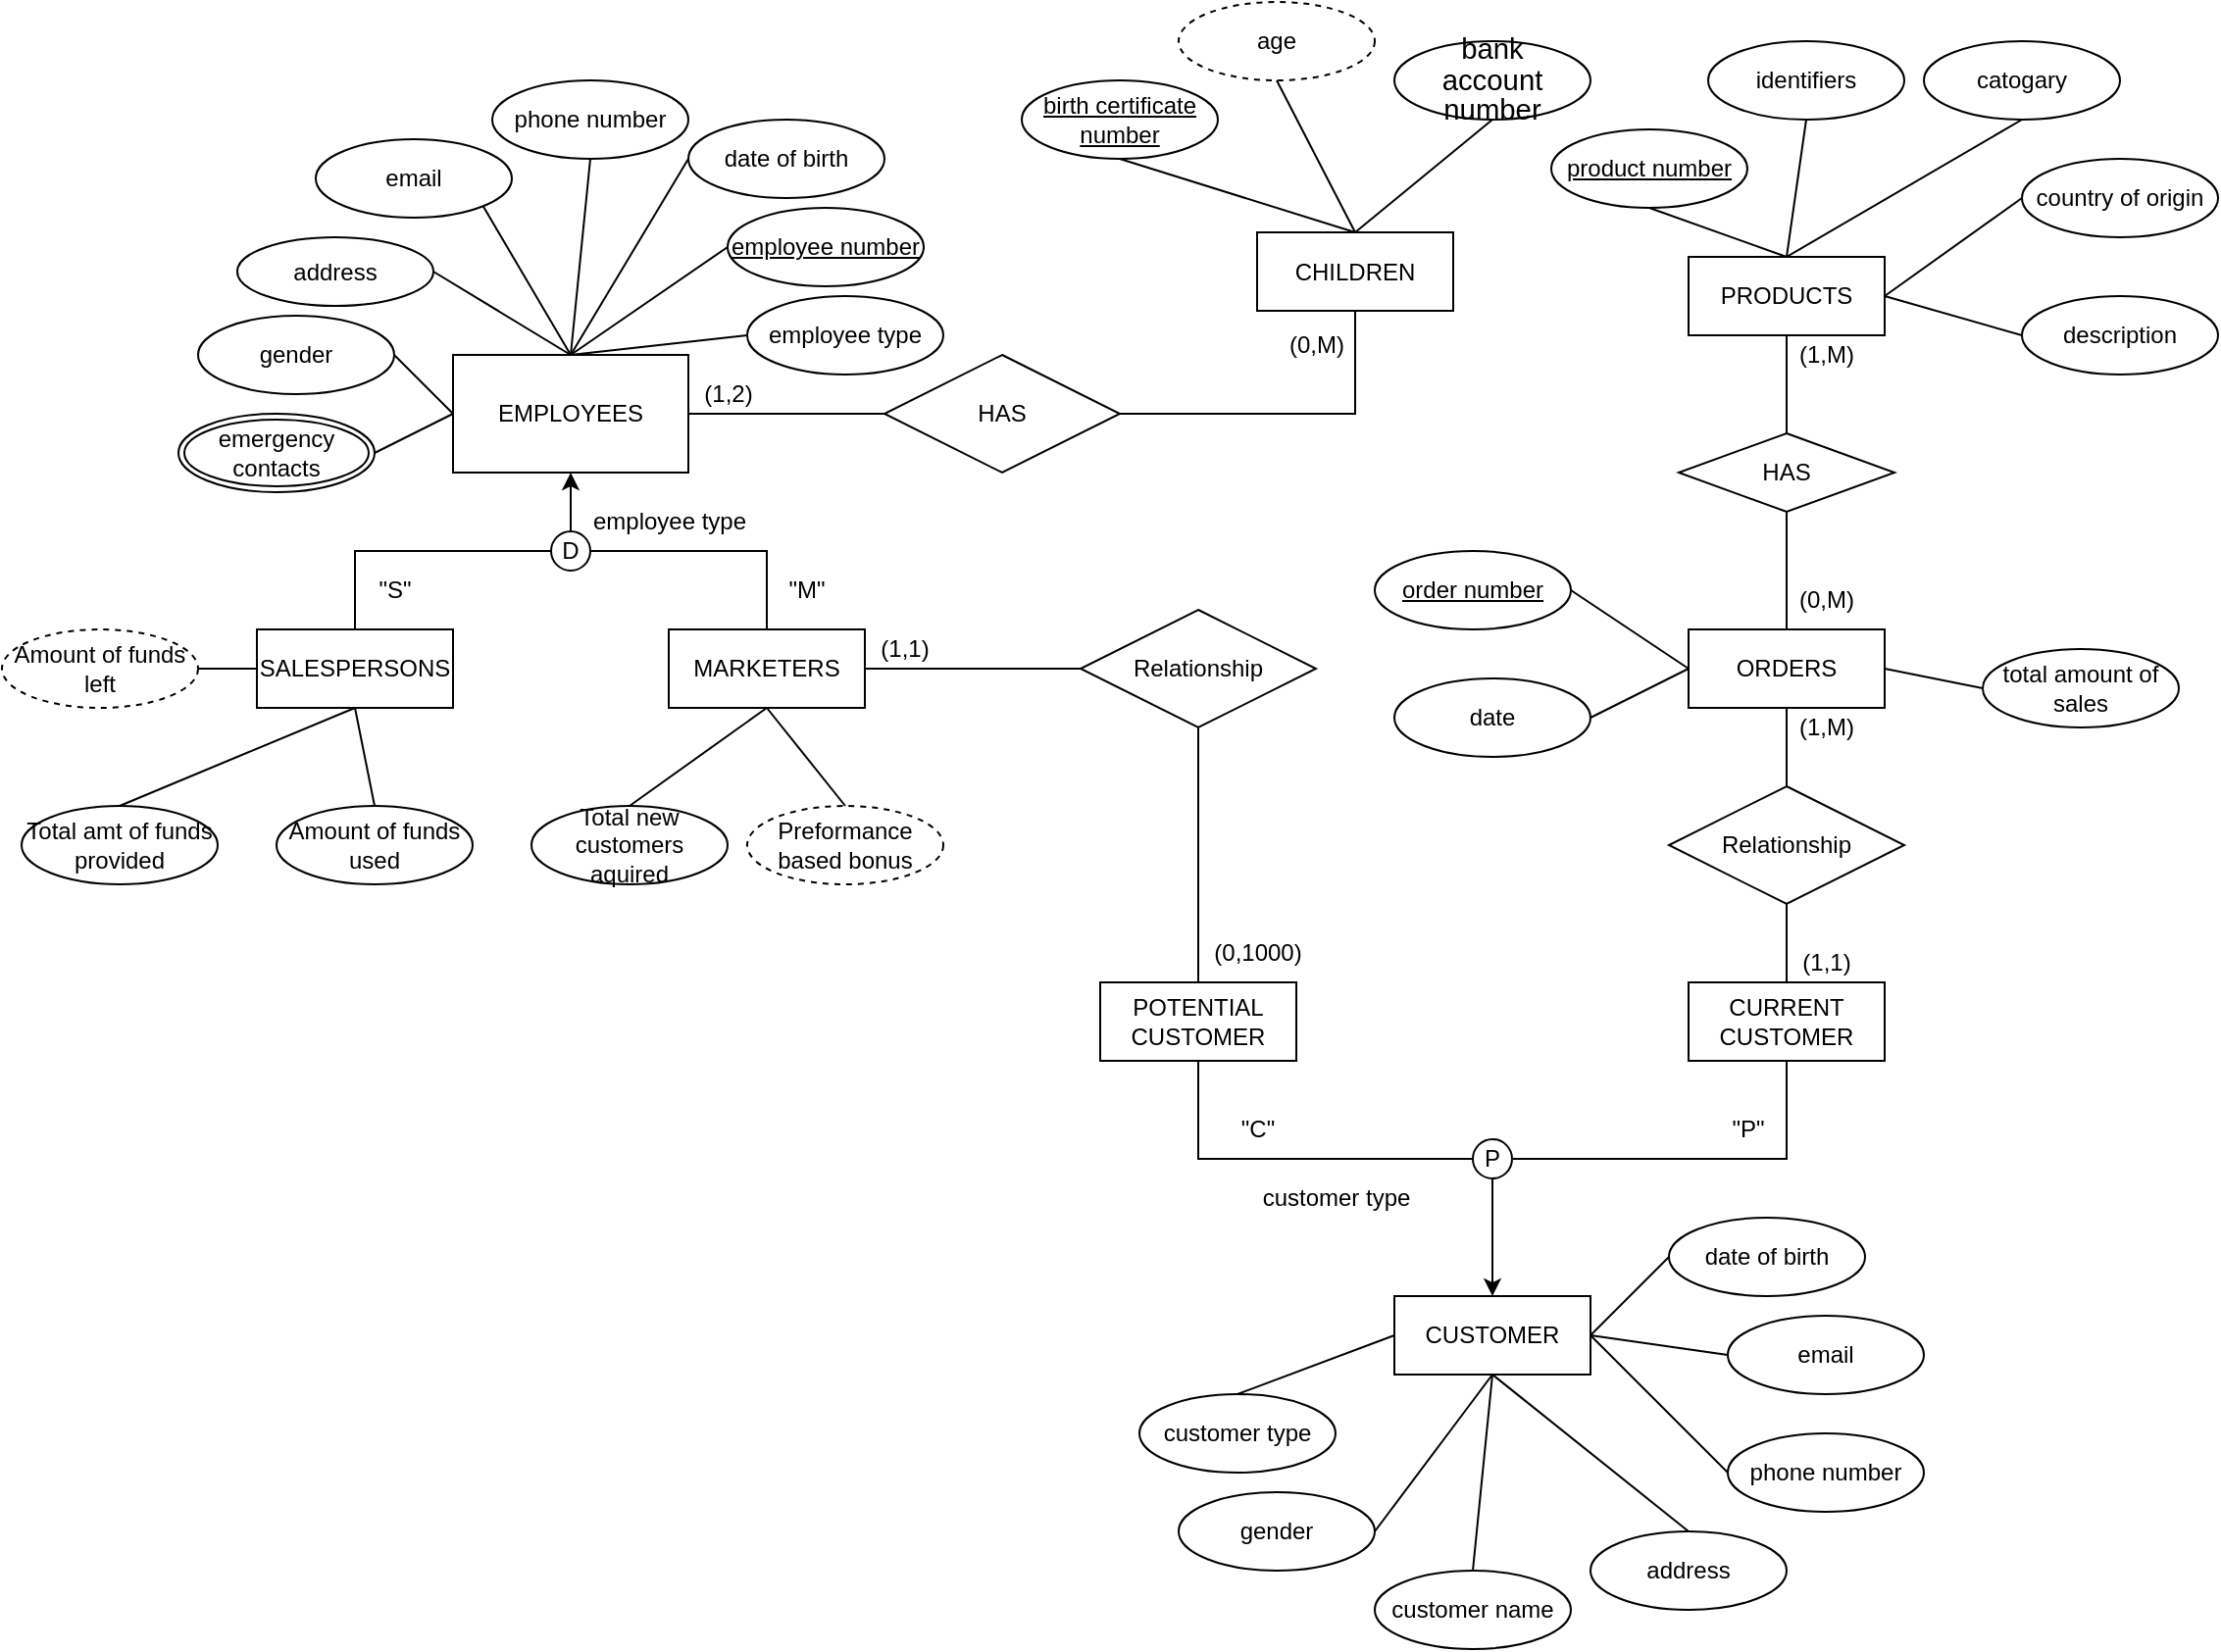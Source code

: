 <mxfile version="20.2.7" type="github">
  <diagram id="e1zUzhsnCRrdWpLBbAli" name="Page-1">
    <mxGraphModel dx="921" dy="1693" grid="1" gridSize="10" guides="1" tooltips="1" connect="1" arrows="1" fold="1" page="1" pageScale="1" pageWidth="850" pageHeight="1100" math="0" shadow="0">
      <root>
        <mxCell id="0" />
        <mxCell id="1" parent="0" />
        <mxCell id="tXfOHVA1oxOeaPH2mBL1-1" value="EMPLOYEES" style="rounded=0;whiteSpace=wrap;html=1;" parent="1" vertex="1">
          <mxGeometry x="250" y="170" width="120" height="60" as="geometry" />
        </mxCell>
        <mxCell id="tXfOHVA1oxOeaPH2mBL1-3" value="employee number" style="ellipse;whiteSpace=wrap;html=1;align=center;fontStyle=4;" parent="1" vertex="1">
          <mxGeometry x="390" y="95" width="100" height="40" as="geometry" />
        </mxCell>
        <mxCell id="tXfOHVA1oxOeaPH2mBL1-5" value="email" style="ellipse;whiteSpace=wrap;html=1;align=center;" parent="1" vertex="1">
          <mxGeometry x="180" y="60" width="100" height="40" as="geometry" />
        </mxCell>
        <mxCell id="tXfOHVA1oxOeaPH2mBL1-6" value="address" style="ellipse;whiteSpace=wrap;html=1;align=center;" parent="1" vertex="1">
          <mxGeometry x="140" y="110" width="100" height="35" as="geometry" />
        </mxCell>
        <mxCell id="tXfOHVA1oxOeaPH2mBL1-7" value="SALESPERSONS" style="whiteSpace=wrap;html=1;align=center;" parent="1" vertex="1">
          <mxGeometry x="150" y="310" width="100" height="40" as="geometry" />
        </mxCell>
        <mxCell id="tXfOHVA1oxOeaPH2mBL1-8" value="MARKETERS" style="whiteSpace=wrap;html=1;align=center;" parent="1" vertex="1">
          <mxGeometry x="360" y="310" width="100" height="40" as="geometry" />
        </mxCell>
        <mxCell id="tXfOHVA1oxOeaPH2mBL1-9" value="D" style="ellipse;whiteSpace=wrap;html=1;aspect=fixed;" parent="1" vertex="1">
          <mxGeometry x="300" y="260" width="20" height="20" as="geometry" />
        </mxCell>
        <mxCell id="tXfOHVA1oxOeaPH2mBL1-11" value="" style="endArrow=none;html=1;rounded=0;entryX=0;entryY=0.5;entryDx=0;entryDy=0;exitX=0.5;exitY=0;exitDx=0;exitDy=0;" parent="1" source="tXfOHVA1oxOeaPH2mBL1-7" target="tXfOHVA1oxOeaPH2mBL1-9" edge="1">
          <mxGeometry width="50" height="50" relative="1" as="geometry">
            <mxPoint x="250" y="330" as="sourcePoint" />
            <mxPoint x="300" y="280" as="targetPoint" />
            <Array as="points">
              <mxPoint x="200" y="270" />
            </Array>
          </mxGeometry>
        </mxCell>
        <mxCell id="tXfOHVA1oxOeaPH2mBL1-12" value="" style="endArrow=none;html=1;rounded=0;entryX=1;entryY=0.5;entryDx=0;entryDy=0;exitX=0.5;exitY=0;exitDx=0;exitDy=0;" parent="1" source="tXfOHVA1oxOeaPH2mBL1-8" target="tXfOHVA1oxOeaPH2mBL1-9" edge="1">
          <mxGeometry width="50" height="50" relative="1" as="geometry">
            <mxPoint x="250" y="330" as="sourcePoint" />
            <mxPoint x="300" y="280" as="targetPoint" />
            <Array as="points">
              <mxPoint x="410" y="270" />
            </Array>
          </mxGeometry>
        </mxCell>
        <mxCell id="tXfOHVA1oxOeaPH2mBL1-14" value="gender" style="ellipse;whiteSpace=wrap;html=1;align=center;" parent="1" vertex="1">
          <mxGeometry x="120" y="150" width="100" height="40" as="geometry" />
        </mxCell>
        <mxCell id="tXfOHVA1oxOeaPH2mBL1-15" value="phone number" style="ellipse;whiteSpace=wrap;html=1;align=center;" parent="1" vertex="1">
          <mxGeometry x="270" y="30" width="100" height="40" as="geometry" />
        </mxCell>
        <mxCell id="tXfOHVA1oxOeaPH2mBL1-16" value="emergency contacts" style="ellipse;shape=doubleEllipse;margin=3;whiteSpace=wrap;html=1;align=center;" parent="1" vertex="1">
          <mxGeometry x="110" y="200" width="100" height="40" as="geometry" />
        </mxCell>
        <mxCell id="tXfOHVA1oxOeaPH2mBL1-17" value="date of birth" style="ellipse;whiteSpace=wrap;html=1;align=center;" parent="1" vertex="1">
          <mxGeometry x="370" y="50" width="100" height="40" as="geometry" />
        </mxCell>
        <mxCell id="tXfOHVA1oxOeaPH2mBL1-18" value="CHILDREN" style="whiteSpace=wrap;html=1;align=center;" parent="1" vertex="1">
          <mxGeometry x="660" y="107.5" width="100" height="40" as="geometry" />
        </mxCell>
        <mxCell id="tXfOHVA1oxOeaPH2mBL1-20" value="HAS" style="shape=rhombus;perimeter=rhombusPerimeter;whiteSpace=wrap;html=1;align=center;" parent="1" vertex="1">
          <mxGeometry x="470" y="170" width="120" height="60" as="geometry" />
        </mxCell>
        <mxCell id="tXfOHVA1oxOeaPH2mBL1-21" value="" style="endArrow=none;html=1;rounded=0;entryX=0;entryY=0.5;entryDx=0;entryDy=0;exitX=1;exitY=0.5;exitDx=0;exitDy=0;" parent="1" source="tXfOHVA1oxOeaPH2mBL1-1" target="tXfOHVA1oxOeaPH2mBL1-20" edge="1">
          <mxGeometry relative="1" as="geometry">
            <mxPoint x="370" y="200" as="sourcePoint" />
            <mxPoint x="590" y="230" as="targetPoint" />
          </mxGeometry>
        </mxCell>
        <mxCell id="tXfOHVA1oxOeaPH2mBL1-22" value="" style="endArrow=none;html=1;rounded=0;entryX=0.5;entryY=1;entryDx=0;entryDy=0;exitX=1;exitY=0.5;exitDx=0;exitDy=0;" parent="1" source="tXfOHVA1oxOeaPH2mBL1-20" target="tXfOHVA1oxOeaPH2mBL1-18" edge="1">
          <mxGeometry relative="1" as="geometry">
            <mxPoint x="470" y="300" as="sourcePoint" />
            <mxPoint x="630" y="300" as="targetPoint" />
            <Array as="points">
              <mxPoint x="710" y="200" />
            </Array>
          </mxGeometry>
        </mxCell>
        <mxCell id="tXfOHVA1oxOeaPH2mBL1-23" value="" style="endArrow=none;html=1;rounded=0;entryX=0;entryY=0.5;entryDx=0;entryDy=0;exitX=0.5;exitY=0;exitDx=0;exitDy=0;" parent="1" source="tXfOHVA1oxOeaPH2mBL1-1" target="tXfOHVA1oxOeaPH2mBL1-3" edge="1">
          <mxGeometry relative="1" as="geometry">
            <mxPoint x="380" y="210" as="sourcePoint" />
            <mxPoint x="480" y="210" as="targetPoint" />
          </mxGeometry>
        </mxCell>
        <mxCell id="tXfOHVA1oxOeaPH2mBL1-26" value="" style="endArrow=none;html=1;rounded=0;entryX=0.5;entryY=0;entryDx=0;entryDy=0;exitX=0;exitY=0.5;exitDx=0;exitDy=0;" parent="1" source="tXfOHVA1oxOeaPH2mBL1-17" target="tXfOHVA1oxOeaPH2mBL1-1" edge="1">
          <mxGeometry relative="1" as="geometry">
            <mxPoint x="340" y="200" as="sourcePoint" />
            <mxPoint x="420" y="145" as="targetPoint" />
          </mxGeometry>
        </mxCell>
        <mxCell id="tXfOHVA1oxOeaPH2mBL1-27" value="" style="endArrow=none;html=1;rounded=0;exitX=0.5;exitY=1;exitDx=0;exitDy=0;entryX=0.5;entryY=0;entryDx=0;entryDy=0;" parent="1" source="tXfOHVA1oxOeaPH2mBL1-15" target="tXfOHVA1oxOeaPH2mBL1-1" edge="1">
          <mxGeometry relative="1" as="geometry">
            <mxPoint x="350" y="210" as="sourcePoint" />
            <mxPoint x="310" y="160" as="targetPoint" />
          </mxGeometry>
        </mxCell>
        <mxCell id="tXfOHVA1oxOeaPH2mBL1-28" value="" style="endArrow=none;html=1;rounded=0;exitX=1;exitY=1;exitDx=0;exitDy=0;" parent="1" source="tXfOHVA1oxOeaPH2mBL1-5" edge="1">
          <mxGeometry relative="1" as="geometry">
            <mxPoint x="360" y="220" as="sourcePoint" />
            <mxPoint x="310" y="170" as="targetPoint" />
          </mxGeometry>
        </mxCell>
        <mxCell id="tXfOHVA1oxOeaPH2mBL1-29" value="" style="endArrow=none;html=1;rounded=0;entryX=0.5;entryY=0;entryDx=0;entryDy=0;exitX=1;exitY=0.5;exitDx=0;exitDy=0;" parent="1" source="tXfOHVA1oxOeaPH2mBL1-6" target="tXfOHVA1oxOeaPH2mBL1-1" edge="1">
          <mxGeometry relative="1" as="geometry">
            <mxPoint x="370" y="230" as="sourcePoint" />
            <mxPoint x="450" y="175" as="targetPoint" />
          </mxGeometry>
        </mxCell>
        <mxCell id="tXfOHVA1oxOeaPH2mBL1-30" value="" style="endArrow=none;html=1;rounded=0;entryX=0;entryY=0.5;entryDx=0;entryDy=0;exitX=1;exitY=0.5;exitDx=0;exitDy=0;" parent="1" source="tXfOHVA1oxOeaPH2mBL1-14" target="tXfOHVA1oxOeaPH2mBL1-1" edge="1">
          <mxGeometry relative="1" as="geometry">
            <mxPoint x="380" y="240" as="sourcePoint" />
            <mxPoint x="460" y="185" as="targetPoint" />
          </mxGeometry>
        </mxCell>
        <mxCell id="tXfOHVA1oxOeaPH2mBL1-31" value="" style="endArrow=none;html=1;rounded=0;entryX=0;entryY=0.5;entryDx=0;entryDy=0;exitX=1;exitY=0.5;exitDx=0;exitDy=0;" parent="1" source="tXfOHVA1oxOeaPH2mBL1-16" target="tXfOHVA1oxOeaPH2mBL1-1" edge="1">
          <mxGeometry relative="1" as="geometry">
            <mxPoint x="390" y="250" as="sourcePoint" />
            <mxPoint x="470" y="195" as="targetPoint" />
          </mxGeometry>
        </mxCell>
        <mxCell id="tXfOHVA1oxOeaPH2mBL1-32" value="" style="endArrow=classic;html=1;rounded=0;exitX=0.5;exitY=0;exitDx=0;exitDy=0;entryX=0.5;entryY=1;entryDx=0;entryDy=0;" parent="1" source="tXfOHVA1oxOeaPH2mBL1-9" target="tXfOHVA1oxOeaPH2mBL1-1" edge="1">
          <mxGeometry width="50" height="50" relative="1" as="geometry">
            <mxPoint x="320" y="330" as="sourcePoint" />
            <mxPoint x="370" y="280" as="targetPoint" />
          </mxGeometry>
        </mxCell>
        <mxCell id="tXfOHVA1oxOeaPH2mBL1-33" value="&quot;S&quot;" style="text;html=1;align=center;verticalAlign=middle;resizable=0;points=[];autosize=1;strokeColor=none;fillColor=none;" parent="1" vertex="1">
          <mxGeometry x="200" y="275" width="40" height="30" as="geometry" />
        </mxCell>
        <mxCell id="tXfOHVA1oxOeaPH2mBL1-34" value="&quot;M&quot;" style="text;html=1;align=center;verticalAlign=middle;resizable=0;points=[];autosize=1;strokeColor=none;fillColor=none;" parent="1" vertex="1">
          <mxGeometry x="410" y="275" width="40" height="30" as="geometry" />
        </mxCell>
        <mxCell id="tXfOHVA1oxOeaPH2mBL1-35" value="(1,2)" style="text;html=1;align=center;verticalAlign=middle;resizable=0;points=[];autosize=1;strokeColor=none;fillColor=none;" parent="1" vertex="1">
          <mxGeometry x="365" y="175" width="50" height="30" as="geometry" />
        </mxCell>
        <mxCell id="tXfOHVA1oxOeaPH2mBL1-36" value="(0,M)" style="text;html=1;align=center;verticalAlign=middle;resizable=0;points=[];autosize=1;strokeColor=none;fillColor=none;" parent="1" vertex="1">
          <mxGeometry x="665" y="150" width="50" height="30" as="geometry" />
        </mxCell>
        <mxCell id="rt9gdRumkfvSdle8O5Bu-1" value="Total amt of funds provided" style="ellipse;whiteSpace=wrap;html=1;align=center;" vertex="1" parent="1">
          <mxGeometry x="30" y="400" width="100" height="40" as="geometry" />
        </mxCell>
        <mxCell id="rt9gdRumkfvSdle8O5Bu-2" value="Amount of funds used" style="ellipse;whiteSpace=wrap;html=1;align=center;" vertex="1" parent="1">
          <mxGeometry x="160" y="400" width="100" height="40" as="geometry" />
        </mxCell>
        <mxCell id="rt9gdRumkfvSdle8O5Bu-3" value="" style="endArrow=none;html=1;rounded=0;exitX=0.5;exitY=0;exitDx=0;exitDy=0;entryX=0.5;entryY=1;entryDx=0;entryDy=0;" edge="1" parent="1" source="rt9gdRumkfvSdle8O5Bu-1" target="tXfOHVA1oxOeaPH2mBL1-7">
          <mxGeometry width="50" height="50" relative="1" as="geometry">
            <mxPoint x="400" y="430" as="sourcePoint" />
            <mxPoint x="450" y="380" as="targetPoint" />
          </mxGeometry>
        </mxCell>
        <mxCell id="rt9gdRumkfvSdle8O5Bu-4" value="" style="endArrow=none;html=1;rounded=0;exitX=0.5;exitY=0;exitDx=0;exitDy=0;" edge="1" parent="1" source="rt9gdRumkfvSdle8O5Bu-2">
          <mxGeometry width="50" height="50" relative="1" as="geometry">
            <mxPoint x="90" y="410" as="sourcePoint" />
            <mxPoint x="200" y="350" as="targetPoint" />
          </mxGeometry>
        </mxCell>
        <mxCell id="rt9gdRumkfvSdle8O5Bu-5" value="Amount of funds left" style="ellipse;whiteSpace=wrap;html=1;align=center;dashed=1;" vertex="1" parent="1">
          <mxGeometry x="20" y="310" width="100" height="40" as="geometry" />
        </mxCell>
        <mxCell id="rt9gdRumkfvSdle8O5Bu-6" value="" style="endArrow=none;html=1;rounded=0;exitX=1;exitY=0.5;exitDx=0;exitDy=0;entryX=0;entryY=0.5;entryDx=0;entryDy=0;" edge="1" parent="1" source="rt9gdRumkfvSdle8O5Bu-5" target="tXfOHVA1oxOeaPH2mBL1-7">
          <mxGeometry width="50" height="50" relative="1" as="geometry">
            <mxPoint x="90" y="410" as="sourcePoint" />
            <mxPoint x="210" y="360" as="targetPoint" />
          </mxGeometry>
        </mxCell>
        <mxCell id="rt9gdRumkfvSdle8O5Bu-7" value="Total new customers aquired" style="ellipse;whiteSpace=wrap;html=1;align=center;" vertex="1" parent="1">
          <mxGeometry x="290" y="400" width="100" height="40" as="geometry" />
        </mxCell>
        <mxCell id="rt9gdRumkfvSdle8O5Bu-8" value="Preformance based bonus" style="ellipse;whiteSpace=wrap;html=1;align=center;dashed=1;" vertex="1" parent="1">
          <mxGeometry x="400" y="400" width="100" height="40" as="geometry" />
        </mxCell>
        <mxCell id="rt9gdRumkfvSdle8O5Bu-9" value="" style="endArrow=none;html=1;rounded=0;exitX=0.5;exitY=0;exitDx=0;exitDy=0;entryX=0.5;entryY=1;entryDx=0;entryDy=0;" edge="1" parent="1" source="rt9gdRumkfvSdle8O5Bu-7" target="tXfOHVA1oxOeaPH2mBL1-8">
          <mxGeometry relative="1" as="geometry">
            <mxPoint x="340" y="360" as="sourcePoint" />
            <mxPoint x="500" y="360" as="targetPoint" />
          </mxGeometry>
        </mxCell>
        <mxCell id="rt9gdRumkfvSdle8O5Bu-10" value="" style="endArrow=none;html=1;rounded=0;exitX=0.5;exitY=1;exitDx=0;exitDy=0;entryX=0.5;entryY=0;entryDx=0;entryDy=0;" edge="1" parent="1" source="tXfOHVA1oxOeaPH2mBL1-8" target="rt9gdRumkfvSdle8O5Bu-8">
          <mxGeometry relative="1" as="geometry">
            <mxPoint x="340" y="360" as="sourcePoint" />
            <mxPoint x="500" y="360" as="targetPoint" />
          </mxGeometry>
        </mxCell>
        <mxCell id="rt9gdRumkfvSdle8O5Bu-11" value="employee type" style="ellipse;whiteSpace=wrap;html=1;align=center;" vertex="1" parent="1">
          <mxGeometry x="400" y="140" width="100" height="40" as="geometry" />
        </mxCell>
        <mxCell id="rt9gdRumkfvSdle8O5Bu-12" value="" style="endArrow=none;html=1;rounded=0;exitX=0.5;exitY=0;exitDx=0;exitDy=0;entryX=0;entryY=0.5;entryDx=0;entryDy=0;" edge="1" parent="1" source="tXfOHVA1oxOeaPH2mBL1-1" target="rt9gdRumkfvSdle8O5Bu-11">
          <mxGeometry relative="1" as="geometry">
            <mxPoint x="340" y="260" as="sourcePoint" />
            <mxPoint x="500" y="260" as="targetPoint" />
          </mxGeometry>
        </mxCell>
        <mxCell id="rt9gdRumkfvSdle8O5Bu-13" value="employee type" style="text;html=1;align=center;verticalAlign=middle;resizable=0;points=[];autosize=1;strokeColor=none;fillColor=none;" vertex="1" parent="1">
          <mxGeometry x="310" y="240" width="100" height="30" as="geometry" />
        </mxCell>
        <mxCell id="rt9gdRumkfvSdle8O5Bu-15" value="age" style="ellipse;whiteSpace=wrap;html=1;align=center;dashed=1;" vertex="1" parent="1">
          <mxGeometry x="620" y="-10" width="100" height="40" as="geometry" />
        </mxCell>
        <mxCell id="rt9gdRumkfvSdle8O5Bu-16" value="birth certificate number" style="ellipse;whiteSpace=wrap;html=1;align=center;fontStyle=4;" vertex="1" parent="1">
          <mxGeometry x="540" y="30" width="100" height="40" as="geometry" />
        </mxCell>
        <mxCell id="rt9gdRumkfvSdle8O5Bu-17" value="" style="endArrow=none;html=1;rounded=0;entryX=0.5;entryY=1;entryDx=0;entryDy=0;exitX=0.5;exitY=0;exitDx=0;exitDy=0;" edge="1" parent="1" source="tXfOHVA1oxOeaPH2mBL1-18" target="rt9gdRumkfvSdle8O5Bu-16">
          <mxGeometry relative="1" as="geometry">
            <mxPoint x="340" y="250" as="sourcePoint" />
            <mxPoint x="500" y="250" as="targetPoint" />
          </mxGeometry>
        </mxCell>
        <mxCell id="rt9gdRumkfvSdle8O5Bu-18" value="" style="endArrow=none;html=1;rounded=0;entryX=0.5;entryY=1;entryDx=0;entryDy=0;exitX=0.5;exitY=0;exitDx=0;exitDy=0;" edge="1" parent="1" source="tXfOHVA1oxOeaPH2mBL1-18" target="rt9gdRumkfvSdle8O5Bu-15">
          <mxGeometry relative="1" as="geometry">
            <mxPoint x="710" y="100" as="sourcePoint" />
            <mxPoint x="600" y="80" as="targetPoint" />
          </mxGeometry>
        </mxCell>
        <mxCell id="rt9gdRumkfvSdle8O5Bu-19" value="&lt;span style=&quot;font-size:11.0pt;line-height:107%;&lt;br/&gt;font-family:&amp;quot;Calibri&amp;quot;,sans-serif;mso-ascii-theme-font:minor-latin;mso-fareast-font-family:&lt;br/&gt;Calibri;mso-fareast-theme-font:minor-latin;mso-hansi-theme-font:minor-latin;&lt;br/&gt;mso-bidi-font-family:&amp;quot;Times New Roman&amp;quot;;mso-bidi-theme-font:minor-bidi;&lt;br/&gt;mso-ansi-language:EN-IN;mso-fareast-language:EN-US;mso-bidi-language:AR-SA&quot;&gt;bank&lt;br/&gt;account number&lt;/span&gt;" style="ellipse;whiteSpace=wrap;html=1;align=center;" vertex="1" parent="1">
          <mxGeometry x="730" y="10" width="100" height="40" as="geometry" />
        </mxCell>
        <mxCell id="rt9gdRumkfvSdle8O5Bu-20" value="" style="endArrow=none;html=1;rounded=0;entryX=0.5;entryY=1;entryDx=0;entryDy=0;exitX=0.5;exitY=0;exitDx=0;exitDy=0;" edge="1" parent="1" source="tXfOHVA1oxOeaPH2mBL1-18" target="rt9gdRumkfvSdle8O5Bu-19">
          <mxGeometry relative="1" as="geometry">
            <mxPoint x="720" y="117.5" as="sourcePoint" />
            <mxPoint x="680" y="40" as="targetPoint" />
          </mxGeometry>
        </mxCell>
        <mxCell id="rt9gdRumkfvSdle8O5Bu-21" value="Relationship" style="shape=rhombus;perimeter=rhombusPerimeter;whiteSpace=wrap;html=1;align=center;" vertex="1" parent="1">
          <mxGeometry x="570" y="300" width="120" height="60" as="geometry" />
        </mxCell>
        <mxCell id="rt9gdRumkfvSdle8O5Bu-22" value="POTENTIAL CUSTOMER" style="whiteSpace=wrap;html=1;align=center;" vertex="1" parent="1">
          <mxGeometry x="580" y="490" width="100" height="40" as="geometry" />
        </mxCell>
        <mxCell id="rt9gdRumkfvSdle8O5Bu-23" value="CURRENT CUSTOMER" style="whiteSpace=wrap;html=1;align=center;" vertex="1" parent="1">
          <mxGeometry x="880" y="490" width="100" height="40" as="geometry" />
        </mxCell>
        <mxCell id="rt9gdRumkfvSdle8O5Bu-24" value="" style="endArrow=none;html=1;rounded=0;exitX=1;exitY=0.5;exitDx=0;exitDy=0;entryX=0;entryY=0.5;entryDx=0;entryDy=0;" edge="1" parent="1" source="tXfOHVA1oxOeaPH2mBL1-8" target="rt9gdRumkfvSdle8O5Bu-21">
          <mxGeometry relative="1" as="geometry">
            <mxPoint x="530" y="540" as="sourcePoint" />
            <mxPoint x="690" y="540" as="targetPoint" />
          </mxGeometry>
        </mxCell>
        <mxCell id="rt9gdRumkfvSdle8O5Bu-25" value="" style="endArrow=none;html=1;rounded=0;exitX=0.5;exitY=0;exitDx=0;exitDy=0;entryX=0.5;entryY=1;entryDx=0;entryDy=0;" edge="1" parent="1" source="rt9gdRumkfvSdle8O5Bu-22" target="rt9gdRumkfvSdle8O5Bu-21">
          <mxGeometry relative="1" as="geometry">
            <mxPoint x="470" y="340" as="sourcePoint" />
            <mxPoint x="580" y="340" as="targetPoint" />
          </mxGeometry>
        </mxCell>
        <mxCell id="rt9gdRumkfvSdle8O5Bu-26" value="P" style="ellipse;whiteSpace=wrap;html=1;aspect=fixed;" vertex="1" parent="1">
          <mxGeometry x="770" y="570" width="20" height="20" as="geometry" />
        </mxCell>
        <mxCell id="rt9gdRumkfvSdle8O5Bu-27" value="" style="endArrow=none;html=1;rounded=0;exitX=0.5;exitY=1;exitDx=0;exitDy=0;entryX=0;entryY=0.5;entryDx=0;entryDy=0;" edge="1" parent="1" source="rt9gdRumkfvSdle8O5Bu-22" target="rt9gdRumkfvSdle8O5Bu-26">
          <mxGeometry relative="1" as="geometry">
            <mxPoint x="530" y="540" as="sourcePoint" />
            <mxPoint x="690" y="540" as="targetPoint" />
            <Array as="points">
              <mxPoint x="630" y="580" />
            </Array>
          </mxGeometry>
        </mxCell>
        <mxCell id="rt9gdRumkfvSdle8O5Bu-28" value="" style="endArrow=none;html=1;rounded=0;entryX=0.5;entryY=1;entryDx=0;entryDy=0;exitX=1;exitY=0.5;exitDx=0;exitDy=0;" edge="1" parent="1" source="rt9gdRumkfvSdle8O5Bu-26" target="rt9gdRumkfvSdle8O5Bu-23">
          <mxGeometry relative="1" as="geometry">
            <mxPoint x="530" y="540" as="sourcePoint" />
            <mxPoint x="690" y="540" as="targetPoint" />
            <Array as="points">
              <mxPoint x="930" y="580" />
            </Array>
          </mxGeometry>
        </mxCell>
        <mxCell id="rt9gdRumkfvSdle8O5Bu-29" value="CUSTOMER" style="whiteSpace=wrap;html=1;align=center;" vertex="1" parent="1">
          <mxGeometry x="730" y="650" width="100" height="40" as="geometry" />
        </mxCell>
        <mxCell id="rt9gdRumkfvSdle8O5Bu-30" value="" style="endArrow=classic;html=1;rounded=0;exitX=0.5;exitY=1;exitDx=0;exitDy=0;entryX=0.5;entryY=0;entryDx=0;entryDy=0;" edge="1" parent="1" source="rt9gdRumkfvSdle8O5Bu-26" target="rt9gdRumkfvSdle8O5Bu-29">
          <mxGeometry width="50" height="50" relative="1" as="geometry">
            <mxPoint x="590" y="560" as="sourcePoint" />
            <mxPoint x="640" y="510" as="targetPoint" />
          </mxGeometry>
        </mxCell>
        <mxCell id="rt9gdRumkfvSdle8O5Bu-31" value="customer type" style="text;html=1;align=center;verticalAlign=middle;resizable=0;points=[];autosize=1;strokeColor=none;fillColor=none;" vertex="1" parent="1">
          <mxGeometry x="650" y="585" width="100" height="30" as="geometry" />
        </mxCell>
        <mxCell id="rt9gdRumkfvSdle8O5Bu-32" value="&lt;span style=&quot;&quot;&gt;customer type&lt;/span&gt;" style="ellipse;whiteSpace=wrap;html=1;align=center;" vertex="1" parent="1">
          <mxGeometry x="600" y="700" width="100" height="40" as="geometry" />
        </mxCell>
        <mxCell id="rt9gdRumkfvSdle8O5Bu-35" value="" style="endArrow=none;html=1;rounded=0;exitX=0;exitY=0.5;exitDx=0;exitDy=0;entryX=0.5;entryY=0;entryDx=0;entryDy=0;" edge="1" parent="1" source="rt9gdRumkfvSdle8O5Bu-29" target="rt9gdRumkfvSdle8O5Bu-32">
          <mxGeometry relative="1" as="geometry">
            <mxPoint x="470" y="340" as="sourcePoint" />
            <mxPoint x="580" y="340" as="targetPoint" />
          </mxGeometry>
        </mxCell>
        <mxCell id="rt9gdRumkfvSdle8O5Bu-36" value="customer name" style="ellipse;whiteSpace=wrap;html=1;align=center;" vertex="1" parent="1">
          <mxGeometry x="720" y="790" width="100" height="40" as="geometry" />
        </mxCell>
        <mxCell id="rt9gdRumkfvSdle8O5Bu-37" value="&lt;span style=&quot;&quot;&gt;address&lt;/span&gt;" style="ellipse;whiteSpace=wrap;html=1;align=center;" vertex="1" parent="1">
          <mxGeometry x="830" y="770" width="100" height="40" as="geometry" />
        </mxCell>
        <mxCell id="rt9gdRumkfvSdle8O5Bu-38" value="&lt;span style=&quot;&quot;&gt;phone number&lt;/span&gt;" style="ellipse;whiteSpace=wrap;html=1;align=center;" vertex="1" parent="1">
          <mxGeometry x="900" y="720" width="100" height="40" as="geometry" />
        </mxCell>
        <mxCell id="rt9gdRumkfvSdle8O5Bu-39" value="&lt;span style=&quot;&quot;&gt;email&lt;/span&gt;&lt;span style=&quot;color: rgba(0, 0, 0, 0); font-family: monospace; font-size: 0px; text-align: start;&quot;&gt;%3CmxGraphModel%3E%3Croot%3E%3CmxCell%20id%3D%220%22%2F%3E%3CmxCell%20id%3D%221%22%20parent%3D%220%22%2F%3E%3CmxCell%20id%3D%222%22%20value%3D%22%26lt%3Bspan%20style%3D%26quot%3B%26quot%3B%26gt%3Bcustomer%20type%26lt%3B%2Fspan%26gt%3B%22%20style%3D%22ellipse%3BwhiteSpace%3Dwrap%3Bhtml%3D1%3Balign%3Dcenter%3B%22%20vertex%3D%221%22%20parent%3D%221%22%3E%3CmxGeometry%20x%3D%22600%22%20y%3D%22700%22%20width%3D%22100%22%20height%3D%2240%22%20as%3D%22geometry%22%2F%3E%3C%2FmxCell%3E%3C%2Froot%3E%3C%2FmxGraphModel%3E&lt;/span&gt;" style="ellipse;whiteSpace=wrap;html=1;align=center;" vertex="1" parent="1">
          <mxGeometry x="900" y="660" width="100" height="40" as="geometry" />
        </mxCell>
        <mxCell id="rt9gdRumkfvSdle8O5Bu-40" value="date of birth" style="ellipse;whiteSpace=wrap;html=1;align=center;" vertex="1" parent="1">
          <mxGeometry x="870" y="610" width="100" height="40" as="geometry" />
        </mxCell>
        <mxCell id="rt9gdRumkfvSdle8O5Bu-41" value="gender" style="ellipse;whiteSpace=wrap;html=1;align=center;" vertex="1" parent="1">
          <mxGeometry x="620" y="750" width="100" height="40" as="geometry" />
        </mxCell>
        <mxCell id="rt9gdRumkfvSdle8O5Bu-42" value="" style="endArrow=none;html=1;rounded=0;exitX=0.5;exitY=1;exitDx=0;exitDy=0;entryX=1;entryY=0.5;entryDx=0;entryDy=0;" edge="1" parent="1" source="rt9gdRumkfvSdle8O5Bu-29" target="rt9gdRumkfvSdle8O5Bu-41">
          <mxGeometry relative="1" as="geometry">
            <mxPoint x="740" y="680" as="sourcePoint" />
            <mxPoint x="660" y="710" as="targetPoint" />
          </mxGeometry>
        </mxCell>
        <mxCell id="rt9gdRumkfvSdle8O5Bu-43" value="" style="endArrow=none;html=1;rounded=0;exitX=0.5;exitY=0;exitDx=0;exitDy=0;entryX=0.5;entryY=1;entryDx=0;entryDy=0;" edge="1" parent="1" source="rt9gdRumkfvSdle8O5Bu-36" target="rt9gdRumkfvSdle8O5Bu-29">
          <mxGeometry relative="1" as="geometry">
            <mxPoint x="750" y="690" as="sourcePoint" />
            <mxPoint x="670" y="720" as="targetPoint" />
          </mxGeometry>
        </mxCell>
        <mxCell id="rt9gdRumkfvSdle8O5Bu-44" value="" style="endArrow=none;html=1;rounded=0;exitX=0.5;exitY=0;exitDx=0;exitDy=0;entryX=0.5;entryY=1;entryDx=0;entryDy=0;" edge="1" parent="1" source="rt9gdRumkfvSdle8O5Bu-37" target="rt9gdRumkfvSdle8O5Bu-29">
          <mxGeometry relative="1" as="geometry">
            <mxPoint x="760" y="700" as="sourcePoint" />
            <mxPoint x="680" y="730" as="targetPoint" />
          </mxGeometry>
        </mxCell>
        <mxCell id="rt9gdRumkfvSdle8O5Bu-45" value="" style="endArrow=none;html=1;rounded=0;exitX=0;exitY=0.5;exitDx=0;exitDy=0;entryX=1;entryY=0.5;entryDx=0;entryDy=0;" edge="1" parent="1" source="rt9gdRumkfvSdle8O5Bu-38" target="rt9gdRumkfvSdle8O5Bu-29">
          <mxGeometry relative="1" as="geometry">
            <mxPoint x="770" y="710" as="sourcePoint" />
            <mxPoint x="690" y="740" as="targetPoint" />
          </mxGeometry>
        </mxCell>
        <mxCell id="rt9gdRumkfvSdle8O5Bu-46" value="" style="endArrow=none;html=1;rounded=0;exitX=0;exitY=0.5;exitDx=0;exitDy=0;entryX=1;entryY=0.5;entryDx=0;entryDy=0;" edge="1" parent="1" source="rt9gdRumkfvSdle8O5Bu-39" target="rt9gdRumkfvSdle8O5Bu-29">
          <mxGeometry relative="1" as="geometry">
            <mxPoint x="780" y="720" as="sourcePoint" />
            <mxPoint x="700" y="750" as="targetPoint" />
          </mxGeometry>
        </mxCell>
        <mxCell id="rt9gdRumkfvSdle8O5Bu-47" value="" style="endArrow=none;html=1;rounded=0;exitX=0;exitY=0.5;exitDx=0;exitDy=0;entryX=1;entryY=0.5;entryDx=0;entryDy=0;" edge="1" parent="1" source="rt9gdRumkfvSdle8O5Bu-40" target="rt9gdRumkfvSdle8O5Bu-29">
          <mxGeometry relative="1" as="geometry">
            <mxPoint x="790" y="730" as="sourcePoint" />
            <mxPoint x="830" y="660" as="targetPoint" />
          </mxGeometry>
        </mxCell>
        <mxCell id="rt9gdRumkfvSdle8O5Bu-48" value="&quot;C&quot;" style="text;html=1;align=center;verticalAlign=middle;resizable=0;points=[];autosize=1;strokeColor=none;fillColor=none;" vertex="1" parent="1">
          <mxGeometry x="640" y="550" width="40" height="30" as="geometry" />
        </mxCell>
        <mxCell id="rt9gdRumkfvSdle8O5Bu-49" value="&quot;P&quot;" style="text;html=1;align=center;verticalAlign=middle;resizable=0;points=[];autosize=1;strokeColor=none;fillColor=none;" vertex="1" parent="1">
          <mxGeometry x="890" y="550" width="40" height="30" as="geometry" />
        </mxCell>
        <mxCell id="rt9gdRumkfvSdle8O5Bu-50" value="(0,1000)" style="text;html=1;align=center;verticalAlign=middle;resizable=0;points=[];autosize=1;strokeColor=none;fillColor=none;" vertex="1" parent="1">
          <mxGeometry x="625" y="460" width="70" height="30" as="geometry" />
        </mxCell>
        <mxCell id="rt9gdRumkfvSdle8O5Bu-51" value="(1,1)" style="text;html=1;align=center;verticalAlign=middle;resizable=0;points=[];autosize=1;strokeColor=none;fillColor=none;" vertex="1" parent="1">
          <mxGeometry x="455" y="305" width="50" height="30" as="geometry" />
        </mxCell>
        <mxCell id="rt9gdRumkfvSdle8O5Bu-52" value="ORDERS" style="whiteSpace=wrap;html=1;align=center;" vertex="1" parent="1">
          <mxGeometry x="880" y="310" width="100" height="40" as="geometry" />
        </mxCell>
        <mxCell id="rt9gdRumkfvSdle8O5Bu-53" value="Relationship" style="shape=rhombus;perimeter=rhombusPerimeter;whiteSpace=wrap;html=1;align=center;" vertex="1" parent="1">
          <mxGeometry x="870" y="390" width="120" height="60" as="geometry" />
        </mxCell>
        <mxCell id="rt9gdRumkfvSdle8O5Bu-54" value="" style="endArrow=none;html=1;rounded=0;exitX=0.5;exitY=0;exitDx=0;exitDy=0;entryX=0.5;entryY=1;entryDx=0;entryDy=0;" edge="1" parent="1" source="rt9gdRumkfvSdle8O5Bu-53" target="rt9gdRumkfvSdle8O5Bu-52">
          <mxGeometry relative="1" as="geometry">
            <mxPoint x="640" y="500" as="sourcePoint" />
            <mxPoint x="640" y="370" as="targetPoint" />
          </mxGeometry>
        </mxCell>
        <mxCell id="rt9gdRumkfvSdle8O5Bu-55" value="" style="endArrow=none;html=1;rounded=0;exitX=0.5;exitY=0;exitDx=0;exitDy=0;entryX=0.5;entryY=1;entryDx=0;entryDy=0;" edge="1" parent="1" source="rt9gdRumkfvSdle8O5Bu-23" target="rt9gdRumkfvSdle8O5Bu-53">
          <mxGeometry relative="1" as="geometry">
            <mxPoint x="940" y="400" as="sourcePoint" />
            <mxPoint x="940" y="360" as="targetPoint" />
          </mxGeometry>
        </mxCell>
        <mxCell id="rt9gdRumkfvSdle8O5Bu-59" value="(1,M)" style="text;html=1;align=center;verticalAlign=middle;resizable=0;points=[];autosize=1;strokeColor=none;fillColor=none;" vertex="1" parent="1">
          <mxGeometry x="925" y="345" width="50" height="30" as="geometry" />
        </mxCell>
        <mxCell id="rt9gdRumkfvSdle8O5Bu-60" value="(1,1)" style="text;html=1;align=center;verticalAlign=middle;resizable=0;points=[];autosize=1;strokeColor=none;fillColor=none;" vertex="1" parent="1">
          <mxGeometry x="925" y="465" width="50" height="30" as="geometry" />
        </mxCell>
        <mxCell id="rt9gdRumkfvSdle8O5Bu-62" value="total amount of sales" style="ellipse;whiteSpace=wrap;html=1;align=center;" vertex="1" parent="1">
          <mxGeometry x="1030" y="320" width="100" height="40" as="geometry" />
        </mxCell>
        <mxCell id="rt9gdRumkfvSdle8O5Bu-63" value="date" style="ellipse;whiteSpace=wrap;html=1;align=center;" vertex="1" parent="1">
          <mxGeometry x="730" y="335" width="100" height="40" as="geometry" />
        </mxCell>
        <mxCell id="rt9gdRumkfvSdle8O5Bu-64" value="order number" style="ellipse;whiteSpace=wrap;html=1;align=center;fontStyle=4;" vertex="1" parent="1">
          <mxGeometry x="720" y="270" width="100" height="40" as="geometry" />
        </mxCell>
        <mxCell id="rt9gdRumkfvSdle8O5Bu-66" value="" style="endArrow=none;html=1;rounded=0;entryX=0;entryY=0.5;entryDx=0;entryDy=0;exitX=1;exitY=0.5;exitDx=0;exitDy=0;" edge="1" parent="1" source="rt9gdRumkfvSdle8O5Bu-52" target="rt9gdRumkfvSdle8O5Bu-62">
          <mxGeometry relative="1" as="geometry">
            <mxPoint x="720" y="117.5" as="sourcePoint" />
            <mxPoint x="680" y="40" as="targetPoint" />
          </mxGeometry>
        </mxCell>
        <mxCell id="rt9gdRumkfvSdle8O5Bu-67" value="" style="endArrow=none;html=1;rounded=0;entryX=1;entryY=0.5;entryDx=0;entryDy=0;exitX=0;exitY=0.5;exitDx=0;exitDy=0;" edge="1" parent="1" source="rt9gdRumkfvSdle8O5Bu-52" target="rt9gdRumkfvSdle8O5Bu-63">
          <mxGeometry relative="1" as="geometry">
            <mxPoint x="730" y="127.5" as="sourcePoint" />
            <mxPoint x="690" y="50" as="targetPoint" />
          </mxGeometry>
        </mxCell>
        <mxCell id="rt9gdRumkfvSdle8O5Bu-68" value="" style="endArrow=none;html=1;rounded=0;entryX=1;entryY=0.5;entryDx=0;entryDy=0;exitX=0;exitY=0.5;exitDx=0;exitDy=0;" edge="1" parent="1" source="rt9gdRumkfvSdle8O5Bu-52" target="rt9gdRumkfvSdle8O5Bu-64">
          <mxGeometry relative="1" as="geometry">
            <mxPoint x="740" y="137.5" as="sourcePoint" />
            <mxPoint x="700" y="60" as="targetPoint" />
          </mxGeometry>
        </mxCell>
        <mxCell id="rt9gdRumkfvSdle8O5Bu-70" value="PRODUCTS" style="whiteSpace=wrap;html=1;align=center;" vertex="1" parent="1">
          <mxGeometry x="880" y="120" width="100" height="40" as="geometry" />
        </mxCell>
        <mxCell id="rt9gdRumkfvSdle8O5Bu-71" value="HAS" style="shape=rhombus;perimeter=rhombusPerimeter;whiteSpace=wrap;html=1;align=center;" vertex="1" parent="1">
          <mxGeometry x="875" y="210" width="110" height="40" as="geometry" />
        </mxCell>
        <mxCell id="rt9gdRumkfvSdle8O5Bu-72" value="" style="endArrow=none;html=1;rounded=0;entryX=0.5;entryY=1;entryDx=0;entryDy=0;exitX=0.5;exitY=0;exitDx=0;exitDy=0;" edge="1" parent="1" source="rt9gdRumkfvSdle8O5Bu-52" target="rt9gdRumkfvSdle8O5Bu-71">
          <mxGeometry relative="1" as="geometry">
            <mxPoint x="890" y="310" as="sourcePoint" />
            <mxPoint x="1050" y="310" as="targetPoint" />
          </mxGeometry>
        </mxCell>
        <mxCell id="rt9gdRumkfvSdle8O5Bu-73" value="" style="endArrow=none;html=1;rounded=0;entryX=0.5;entryY=1;entryDx=0;entryDy=0;exitX=0.5;exitY=0;exitDx=0;exitDy=0;" edge="1" parent="1" source="rt9gdRumkfvSdle8O5Bu-71" target="rt9gdRumkfvSdle8O5Bu-70">
          <mxGeometry relative="1" as="geometry">
            <mxPoint x="890" y="310" as="sourcePoint" />
            <mxPoint x="1050" y="310" as="targetPoint" />
          </mxGeometry>
        </mxCell>
        <mxCell id="rt9gdRumkfvSdle8O5Bu-74" value="(1,M)" style="text;html=1;align=center;verticalAlign=middle;resizable=0;points=[];autosize=1;strokeColor=none;fillColor=none;" vertex="1" parent="1">
          <mxGeometry x="925" y="155" width="50" height="30" as="geometry" />
        </mxCell>
        <mxCell id="rt9gdRumkfvSdle8O5Bu-75" value="(0,M)" style="text;html=1;align=center;verticalAlign=middle;resizable=0;points=[];autosize=1;strokeColor=none;fillColor=none;" vertex="1" parent="1">
          <mxGeometry x="925" y="280" width="50" height="30" as="geometry" />
        </mxCell>
        <mxCell id="rt9gdRumkfvSdle8O5Bu-76" value="catogary" style="ellipse;whiteSpace=wrap;html=1;align=center;" vertex="1" parent="1">
          <mxGeometry x="1000" y="10" width="100" height="40" as="geometry" />
        </mxCell>
        <mxCell id="rt9gdRumkfvSdle8O5Bu-77" value="identifiers" style="ellipse;whiteSpace=wrap;html=1;align=center;" vertex="1" parent="1">
          <mxGeometry x="890" y="10" width="100" height="40" as="geometry" />
        </mxCell>
        <mxCell id="rt9gdRumkfvSdle8O5Bu-79" value="product number" style="ellipse;whiteSpace=wrap;html=1;align=center;fontStyle=4;" vertex="1" parent="1">
          <mxGeometry x="810" y="55" width="100" height="40" as="geometry" />
        </mxCell>
        <mxCell id="rt9gdRumkfvSdle8O5Bu-80" value="description" style="ellipse;whiteSpace=wrap;html=1;align=center;" vertex="1" parent="1">
          <mxGeometry x="1050" y="140" width="100" height="40" as="geometry" />
        </mxCell>
        <mxCell id="rt9gdRumkfvSdle8O5Bu-81" value="country of origin" style="ellipse;whiteSpace=wrap;html=1;align=center;" vertex="1" parent="1">
          <mxGeometry x="1050" y="70" width="100" height="40" as="geometry" />
        </mxCell>
        <mxCell id="rt9gdRumkfvSdle8O5Bu-82" value="" style="endArrow=none;html=1;rounded=0;exitX=0.5;exitY=1;exitDx=0;exitDy=0;entryX=0.5;entryY=0;entryDx=0;entryDy=0;" edge="1" parent="1" source="rt9gdRumkfvSdle8O5Bu-79" target="rt9gdRumkfvSdle8O5Bu-70">
          <mxGeometry relative="1" as="geometry">
            <mxPoint x="890" y="110" as="sourcePoint" />
            <mxPoint x="1050" y="110" as="targetPoint" />
          </mxGeometry>
        </mxCell>
        <mxCell id="rt9gdRumkfvSdle8O5Bu-83" value="" style="endArrow=none;html=1;rounded=0;exitX=0;exitY=0.5;exitDx=0;exitDy=0;entryX=1;entryY=0.5;entryDx=0;entryDy=0;" edge="1" parent="1" source="rt9gdRumkfvSdle8O5Bu-81" target="rt9gdRumkfvSdle8O5Bu-70">
          <mxGeometry relative="1" as="geometry">
            <mxPoint x="870" y="105" as="sourcePoint" />
            <mxPoint x="930" y="120" as="targetPoint" />
          </mxGeometry>
        </mxCell>
        <mxCell id="rt9gdRumkfvSdle8O5Bu-84" value="" style="endArrow=none;html=1;rounded=0;exitX=0.5;exitY=0;exitDx=0;exitDy=0;entryX=0.5;entryY=1;entryDx=0;entryDy=0;" edge="1" parent="1" source="rt9gdRumkfvSdle8O5Bu-70" target="rt9gdRumkfvSdle8O5Bu-76">
          <mxGeometry relative="1" as="geometry">
            <mxPoint x="880" y="115" as="sourcePoint" />
            <mxPoint x="950" y="140" as="targetPoint" />
          </mxGeometry>
        </mxCell>
        <mxCell id="rt9gdRumkfvSdle8O5Bu-85" value="" style="endArrow=none;html=1;rounded=0;" edge="1" parent="1">
          <mxGeometry relative="1" as="geometry">
            <mxPoint x="930" y="120" as="sourcePoint" />
            <mxPoint x="940" y="50" as="targetPoint" />
          </mxGeometry>
        </mxCell>
        <mxCell id="rt9gdRumkfvSdle8O5Bu-86" value="" style="endArrow=none;html=1;rounded=0;exitX=1;exitY=0.5;exitDx=0;exitDy=0;entryX=0;entryY=0.5;entryDx=0;entryDy=0;" edge="1" parent="1" source="rt9gdRumkfvSdle8O5Bu-70" target="rt9gdRumkfvSdle8O5Bu-80">
          <mxGeometry relative="1" as="geometry">
            <mxPoint x="890" y="110" as="sourcePoint" />
            <mxPoint x="1050" y="110" as="targetPoint" />
          </mxGeometry>
        </mxCell>
      </root>
    </mxGraphModel>
  </diagram>
</mxfile>
